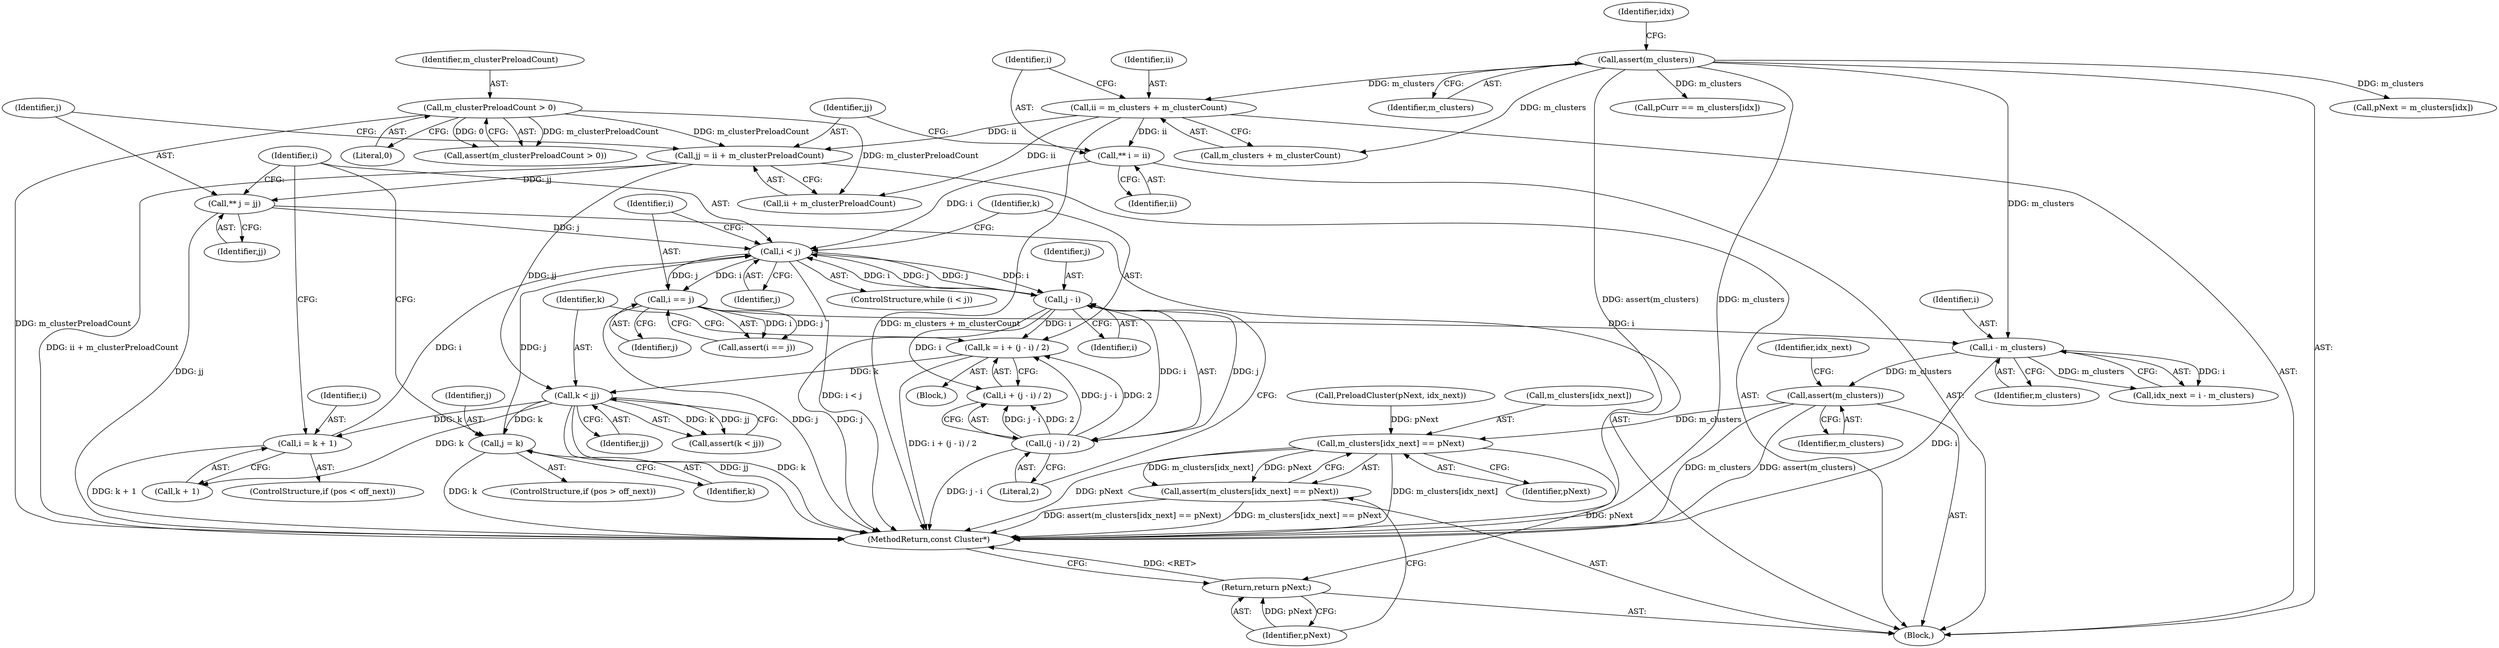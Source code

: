 digraph "0_Android_cc274e2abe8b2a6698a5c47d8aa4bb45f1f9538d_20@API" {
"1000524" [label="(Call,assert(m_clusters))"];
"1000518" [label="(Call,i - m_clusters)"];
"1000503" [label="(Call,i == j)"];
"1000450" [label="(Call,i < j)"];
"1000437" [label="(Call,** i = ii)"];
"1000431" [label="(Call,ii = m_clusters + m_clusterCount)"];
"1000135" [label="(Call,assert(m_clusters))"];
"1000486" [label="(Call,i = k + 1)"];
"1000464" [label="(Call,k < jj)"];
"1000454" [label="(Call,k = i + (j - i) / 2)"];
"1000459" [label="(Call,j - i)"];
"1000458" [label="(Call,(j - i) / 2)"];
"1000440" [label="(Call,jj = ii + m_clusterPreloadCount)"];
"1000193" [label="(Call,m_clusterPreloadCount > 0)"];
"1000496" [label="(Call,j = k)"];
"1000446" [label="(Call,** j = jj)"];
"1000531" [label="(Call,m_clusters[idx_next] == pNext)"];
"1000530" [label="(Call,assert(m_clusters[idx_next] == pNext))"];
"1000536" [label="(Return,return pNext;)"];
"1000531" [label="(Call,m_clusters[idx_next] == pNext)"];
"1000441" [label="(Identifier,jj)"];
"1000139" [label="(Identifier,idx)"];
"1000465" [label="(Identifier,k)"];
"1000498" [label="(Identifier,k)"];
"1000505" [label="(Identifier,j)"];
"1000450" [label="(Call,i < j)"];
"1000195" [label="(Literal,0)"];
"1000525" [label="(Identifier,m_clusters)"];
"1000536" [label="(Return,return pNext;)"];
"1000482" [label="(ControlStructure,if (pos < off_next))"];
"1000452" [label="(Identifier,j)"];
"1000194" [label="(Identifier,m_clusterPreloadCount)"];
"1000437" [label="(Call,** i = ii)"];
"1000448" [label="(Identifier,jj)"];
"1000446" [label="(Call,** j = jj)"];
"1000432" [label="(Identifier,ii)"];
"1000192" [label="(Call,assert(m_clusterPreloadCount > 0))"];
"1000488" [label="(Call,k + 1)"];
"1000458" [label="(Call,(j - i) / 2)"];
"1000496" [label="(Call,j = k)"];
"1000464" [label="(Call,k < jj)"];
"1000456" [label="(Call,i + (j - i) / 2)"];
"1000451" [label="(Identifier,i)"];
"1000520" [label="(Identifier,m_clusters)"];
"1000502" [label="(Call,assert(i == j))"];
"1000442" [label="(Call,ii + m_clusterPreloadCount)"];
"1000519" [label="(Identifier,i)"];
"1000461" [label="(Identifier,i)"];
"1000466" [label="(Identifier,jj)"];
"1000524" [label="(Call,assert(m_clusters))"];
"1000447" [label="(Identifier,j)"];
"1000433" [label="(Call,m_clusters + m_clusterCount)"];
"1000486" [label="(Call,i = k + 1)"];
"1000193" [label="(Call,m_clusterPreloadCount > 0)"];
"1000521" [label="(Call,PreloadCluster(pNext, idx_next))"];
"1000487" [label="(Identifier,i)"];
"1000171" [label="(Call,pNext = m_clusters[idx])"];
"1000136" [label="(Identifier,m_clusters)"];
"1000463" [label="(Call,assert(k < jj))"];
"1000503" [label="(Call,i == j)"];
"1000440" [label="(Call,jj = ii + m_clusterPreloadCount)"];
"1000459" [label="(Call,j - i)"];
"1000462" [label="(Literal,2)"];
"1000454" [label="(Call,k = i + (j - i) / 2)"];
"1000453" [label="(Block,)"];
"1000537" [label="(Identifier,pNext)"];
"1000518" [label="(Call,i - m_clusters)"];
"1000492" [label="(ControlStructure,if (pos > off_next))"];
"1000449" [label="(ControlStructure,while (i < j))"];
"1000538" [label="(MethodReturn,const Cluster*)"];
"1000516" [label="(Call,idx_next = i - m_clusters)"];
"1000438" [label="(Identifier,i)"];
"1000455" [label="(Identifier,k)"];
"1000431" [label="(Call,ii = m_clusters + m_clusterCount)"];
"1000135" [label="(Call,assert(m_clusters))"];
"1000439" [label="(Identifier,ii)"];
"1000157" [label="(Call,pCurr == m_clusters[idx])"];
"1000497" [label="(Identifier,j)"];
"1000127" [label="(Block,)"];
"1000528" [label="(Identifier,idx_next)"];
"1000535" [label="(Identifier,pNext)"];
"1000504" [label="(Identifier,i)"];
"1000460" [label="(Identifier,j)"];
"1000530" [label="(Call,assert(m_clusters[idx_next] == pNext))"];
"1000532" [label="(Call,m_clusters[idx_next])"];
"1000524" -> "1000127"  [label="AST: "];
"1000524" -> "1000525"  [label="CFG: "];
"1000525" -> "1000524"  [label="AST: "];
"1000528" -> "1000524"  [label="CFG: "];
"1000524" -> "1000538"  [label="DDG: m_clusters"];
"1000524" -> "1000538"  [label="DDG: assert(m_clusters)"];
"1000518" -> "1000524"  [label="DDG: m_clusters"];
"1000524" -> "1000531"  [label="DDG: m_clusters"];
"1000518" -> "1000516"  [label="AST: "];
"1000518" -> "1000520"  [label="CFG: "];
"1000519" -> "1000518"  [label="AST: "];
"1000520" -> "1000518"  [label="AST: "];
"1000516" -> "1000518"  [label="CFG: "];
"1000518" -> "1000538"  [label="DDG: i"];
"1000518" -> "1000516"  [label="DDG: i"];
"1000518" -> "1000516"  [label="DDG: m_clusters"];
"1000503" -> "1000518"  [label="DDG: i"];
"1000135" -> "1000518"  [label="DDG: m_clusters"];
"1000503" -> "1000502"  [label="AST: "];
"1000503" -> "1000505"  [label="CFG: "];
"1000504" -> "1000503"  [label="AST: "];
"1000505" -> "1000503"  [label="AST: "];
"1000502" -> "1000503"  [label="CFG: "];
"1000503" -> "1000538"  [label="DDG: j"];
"1000503" -> "1000502"  [label="DDG: i"];
"1000503" -> "1000502"  [label="DDG: j"];
"1000450" -> "1000503"  [label="DDG: i"];
"1000450" -> "1000503"  [label="DDG: j"];
"1000450" -> "1000449"  [label="AST: "];
"1000450" -> "1000452"  [label="CFG: "];
"1000451" -> "1000450"  [label="AST: "];
"1000452" -> "1000450"  [label="AST: "];
"1000455" -> "1000450"  [label="CFG: "];
"1000504" -> "1000450"  [label="CFG: "];
"1000450" -> "1000538"  [label="DDG: i < j"];
"1000437" -> "1000450"  [label="DDG: i"];
"1000486" -> "1000450"  [label="DDG: i"];
"1000459" -> "1000450"  [label="DDG: i"];
"1000459" -> "1000450"  [label="DDG: j"];
"1000496" -> "1000450"  [label="DDG: j"];
"1000446" -> "1000450"  [label="DDG: j"];
"1000450" -> "1000459"  [label="DDG: j"];
"1000450" -> "1000459"  [label="DDG: i"];
"1000437" -> "1000127"  [label="AST: "];
"1000437" -> "1000439"  [label="CFG: "];
"1000438" -> "1000437"  [label="AST: "];
"1000439" -> "1000437"  [label="AST: "];
"1000441" -> "1000437"  [label="CFG: "];
"1000431" -> "1000437"  [label="DDG: ii"];
"1000431" -> "1000127"  [label="AST: "];
"1000431" -> "1000433"  [label="CFG: "];
"1000432" -> "1000431"  [label="AST: "];
"1000433" -> "1000431"  [label="AST: "];
"1000438" -> "1000431"  [label="CFG: "];
"1000431" -> "1000538"  [label="DDG: m_clusters + m_clusterCount"];
"1000135" -> "1000431"  [label="DDG: m_clusters"];
"1000431" -> "1000440"  [label="DDG: ii"];
"1000431" -> "1000442"  [label="DDG: ii"];
"1000135" -> "1000127"  [label="AST: "];
"1000135" -> "1000136"  [label="CFG: "];
"1000136" -> "1000135"  [label="AST: "];
"1000139" -> "1000135"  [label="CFG: "];
"1000135" -> "1000538"  [label="DDG: assert(m_clusters)"];
"1000135" -> "1000538"  [label="DDG: m_clusters"];
"1000135" -> "1000157"  [label="DDG: m_clusters"];
"1000135" -> "1000171"  [label="DDG: m_clusters"];
"1000135" -> "1000433"  [label="DDG: m_clusters"];
"1000486" -> "1000482"  [label="AST: "];
"1000486" -> "1000488"  [label="CFG: "];
"1000487" -> "1000486"  [label="AST: "];
"1000488" -> "1000486"  [label="AST: "];
"1000451" -> "1000486"  [label="CFG: "];
"1000486" -> "1000538"  [label="DDG: k + 1"];
"1000464" -> "1000486"  [label="DDG: k"];
"1000464" -> "1000463"  [label="AST: "];
"1000464" -> "1000466"  [label="CFG: "];
"1000465" -> "1000464"  [label="AST: "];
"1000466" -> "1000464"  [label="AST: "];
"1000463" -> "1000464"  [label="CFG: "];
"1000464" -> "1000538"  [label="DDG: k"];
"1000464" -> "1000538"  [label="DDG: jj"];
"1000464" -> "1000463"  [label="DDG: k"];
"1000464" -> "1000463"  [label="DDG: jj"];
"1000454" -> "1000464"  [label="DDG: k"];
"1000440" -> "1000464"  [label="DDG: jj"];
"1000464" -> "1000488"  [label="DDG: k"];
"1000464" -> "1000496"  [label="DDG: k"];
"1000454" -> "1000453"  [label="AST: "];
"1000454" -> "1000456"  [label="CFG: "];
"1000455" -> "1000454"  [label="AST: "];
"1000456" -> "1000454"  [label="AST: "];
"1000465" -> "1000454"  [label="CFG: "];
"1000454" -> "1000538"  [label="DDG: i + (j - i) / 2"];
"1000459" -> "1000454"  [label="DDG: i"];
"1000458" -> "1000454"  [label="DDG: j - i"];
"1000458" -> "1000454"  [label="DDG: 2"];
"1000459" -> "1000458"  [label="AST: "];
"1000459" -> "1000461"  [label="CFG: "];
"1000460" -> "1000459"  [label="AST: "];
"1000461" -> "1000459"  [label="AST: "];
"1000462" -> "1000459"  [label="CFG: "];
"1000459" -> "1000538"  [label="DDG: j"];
"1000459" -> "1000456"  [label="DDG: i"];
"1000459" -> "1000458"  [label="DDG: j"];
"1000459" -> "1000458"  [label="DDG: i"];
"1000458" -> "1000456"  [label="AST: "];
"1000458" -> "1000462"  [label="CFG: "];
"1000462" -> "1000458"  [label="AST: "];
"1000456" -> "1000458"  [label="CFG: "];
"1000458" -> "1000538"  [label="DDG: j - i"];
"1000458" -> "1000456"  [label="DDG: j - i"];
"1000458" -> "1000456"  [label="DDG: 2"];
"1000440" -> "1000127"  [label="AST: "];
"1000440" -> "1000442"  [label="CFG: "];
"1000441" -> "1000440"  [label="AST: "];
"1000442" -> "1000440"  [label="AST: "];
"1000447" -> "1000440"  [label="CFG: "];
"1000440" -> "1000538"  [label="DDG: ii + m_clusterPreloadCount"];
"1000193" -> "1000440"  [label="DDG: m_clusterPreloadCount"];
"1000440" -> "1000446"  [label="DDG: jj"];
"1000193" -> "1000192"  [label="AST: "];
"1000193" -> "1000195"  [label="CFG: "];
"1000194" -> "1000193"  [label="AST: "];
"1000195" -> "1000193"  [label="AST: "];
"1000192" -> "1000193"  [label="CFG: "];
"1000193" -> "1000538"  [label="DDG: m_clusterPreloadCount"];
"1000193" -> "1000192"  [label="DDG: m_clusterPreloadCount"];
"1000193" -> "1000192"  [label="DDG: 0"];
"1000193" -> "1000442"  [label="DDG: m_clusterPreloadCount"];
"1000496" -> "1000492"  [label="AST: "];
"1000496" -> "1000498"  [label="CFG: "];
"1000497" -> "1000496"  [label="AST: "];
"1000498" -> "1000496"  [label="AST: "];
"1000451" -> "1000496"  [label="CFG: "];
"1000496" -> "1000538"  [label="DDG: k"];
"1000446" -> "1000127"  [label="AST: "];
"1000446" -> "1000448"  [label="CFG: "];
"1000447" -> "1000446"  [label="AST: "];
"1000448" -> "1000446"  [label="AST: "];
"1000451" -> "1000446"  [label="CFG: "];
"1000446" -> "1000538"  [label="DDG: jj"];
"1000531" -> "1000530"  [label="AST: "];
"1000531" -> "1000535"  [label="CFG: "];
"1000532" -> "1000531"  [label="AST: "];
"1000535" -> "1000531"  [label="AST: "];
"1000530" -> "1000531"  [label="CFG: "];
"1000531" -> "1000538"  [label="DDG: pNext"];
"1000531" -> "1000538"  [label="DDG: m_clusters[idx_next]"];
"1000531" -> "1000530"  [label="DDG: m_clusters[idx_next]"];
"1000531" -> "1000530"  [label="DDG: pNext"];
"1000521" -> "1000531"  [label="DDG: pNext"];
"1000531" -> "1000536"  [label="DDG: pNext"];
"1000530" -> "1000127"  [label="AST: "];
"1000537" -> "1000530"  [label="CFG: "];
"1000530" -> "1000538"  [label="DDG: m_clusters[idx_next] == pNext"];
"1000530" -> "1000538"  [label="DDG: assert(m_clusters[idx_next] == pNext)"];
"1000536" -> "1000127"  [label="AST: "];
"1000536" -> "1000537"  [label="CFG: "];
"1000537" -> "1000536"  [label="AST: "];
"1000538" -> "1000536"  [label="CFG: "];
"1000536" -> "1000538"  [label="DDG: <RET>"];
"1000537" -> "1000536"  [label="DDG: pNext"];
}
